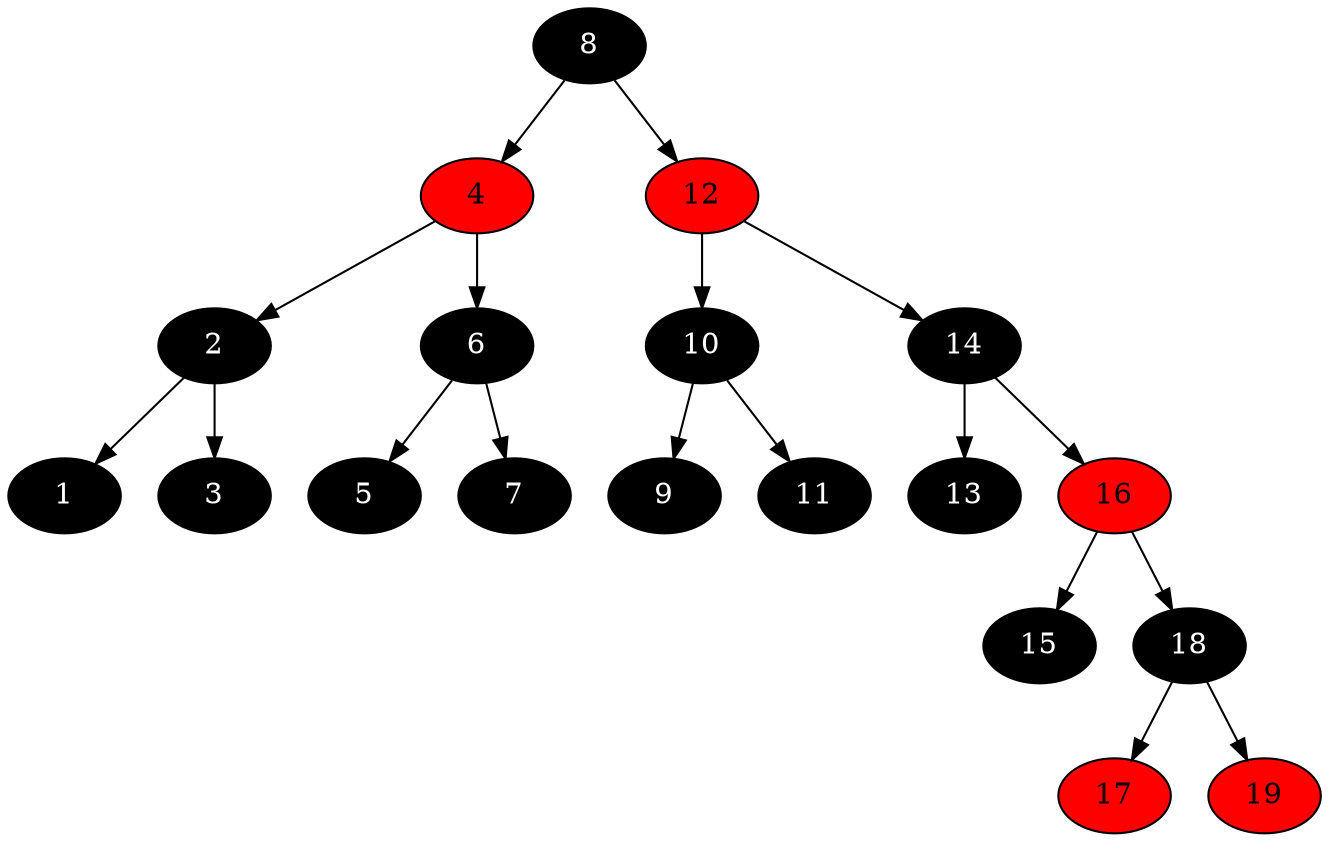 digraph mentions {
8 -> 4
4 -> 2
2 -> 1
2 -> 3
4 -> 6
6 -> 5
6 -> 7
8 -> 12
12 -> 10
10 -> 9
10 -> 11
12 -> 14
14 -> 13
14 -> 16
16 -> 15
16 -> 18
18 -> 17
18 -> 19
8[style=filled, fillcolor=black, fontcolor=white]
4[style=filled, fillcolor=red]
2[style=filled, fillcolor=black, fontcolor=white]
1[style=filled, fillcolor=black, fontcolor=white]
3[style=filled, fillcolor=black, fontcolor=white]
6[style=filled, fillcolor=black, fontcolor=white]
5[style=filled, fillcolor=black, fontcolor=white]
7[style=filled, fillcolor=black, fontcolor=white]
12[style=filled, fillcolor=red]
10[style=filled, fillcolor=black, fontcolor=white]
9[style=filled, fillcolor=black, fontcolor=white]
11[style=filled, fillcolor=black, fontcolor=white]
14[style=filled, fillcolor=black, fontcolor=white]
13[style=filled, fillcolor=black, fontcolor=white]
16[style=filled, fillcolor=red]
15[style=filled, fillcolor=black, fontcolor=white]
18[style=filled, fillcolor=black, fontcolor=white]
17[style=filled, fillcolor=red]
19[style=filled, fillcolor=red]
}

